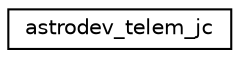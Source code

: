 digraph "Graphical Class Hierarchy"
{
 // INTERACTIVE_SVG=YES
  edge [fontname="Helvetica",fontsize="10",labelfontname="Helvetica",labelfontsize="10"];
  node [fontname="Helvetica",fontsize="10",shape=record];
  rankdir="LR";
  Node0 [label="astrodev_telem_jc",height=0.2,width=0.4,color="black", fillcolor="white", style="filled",URL="$structastrodev__telem__jc.html"];
}
